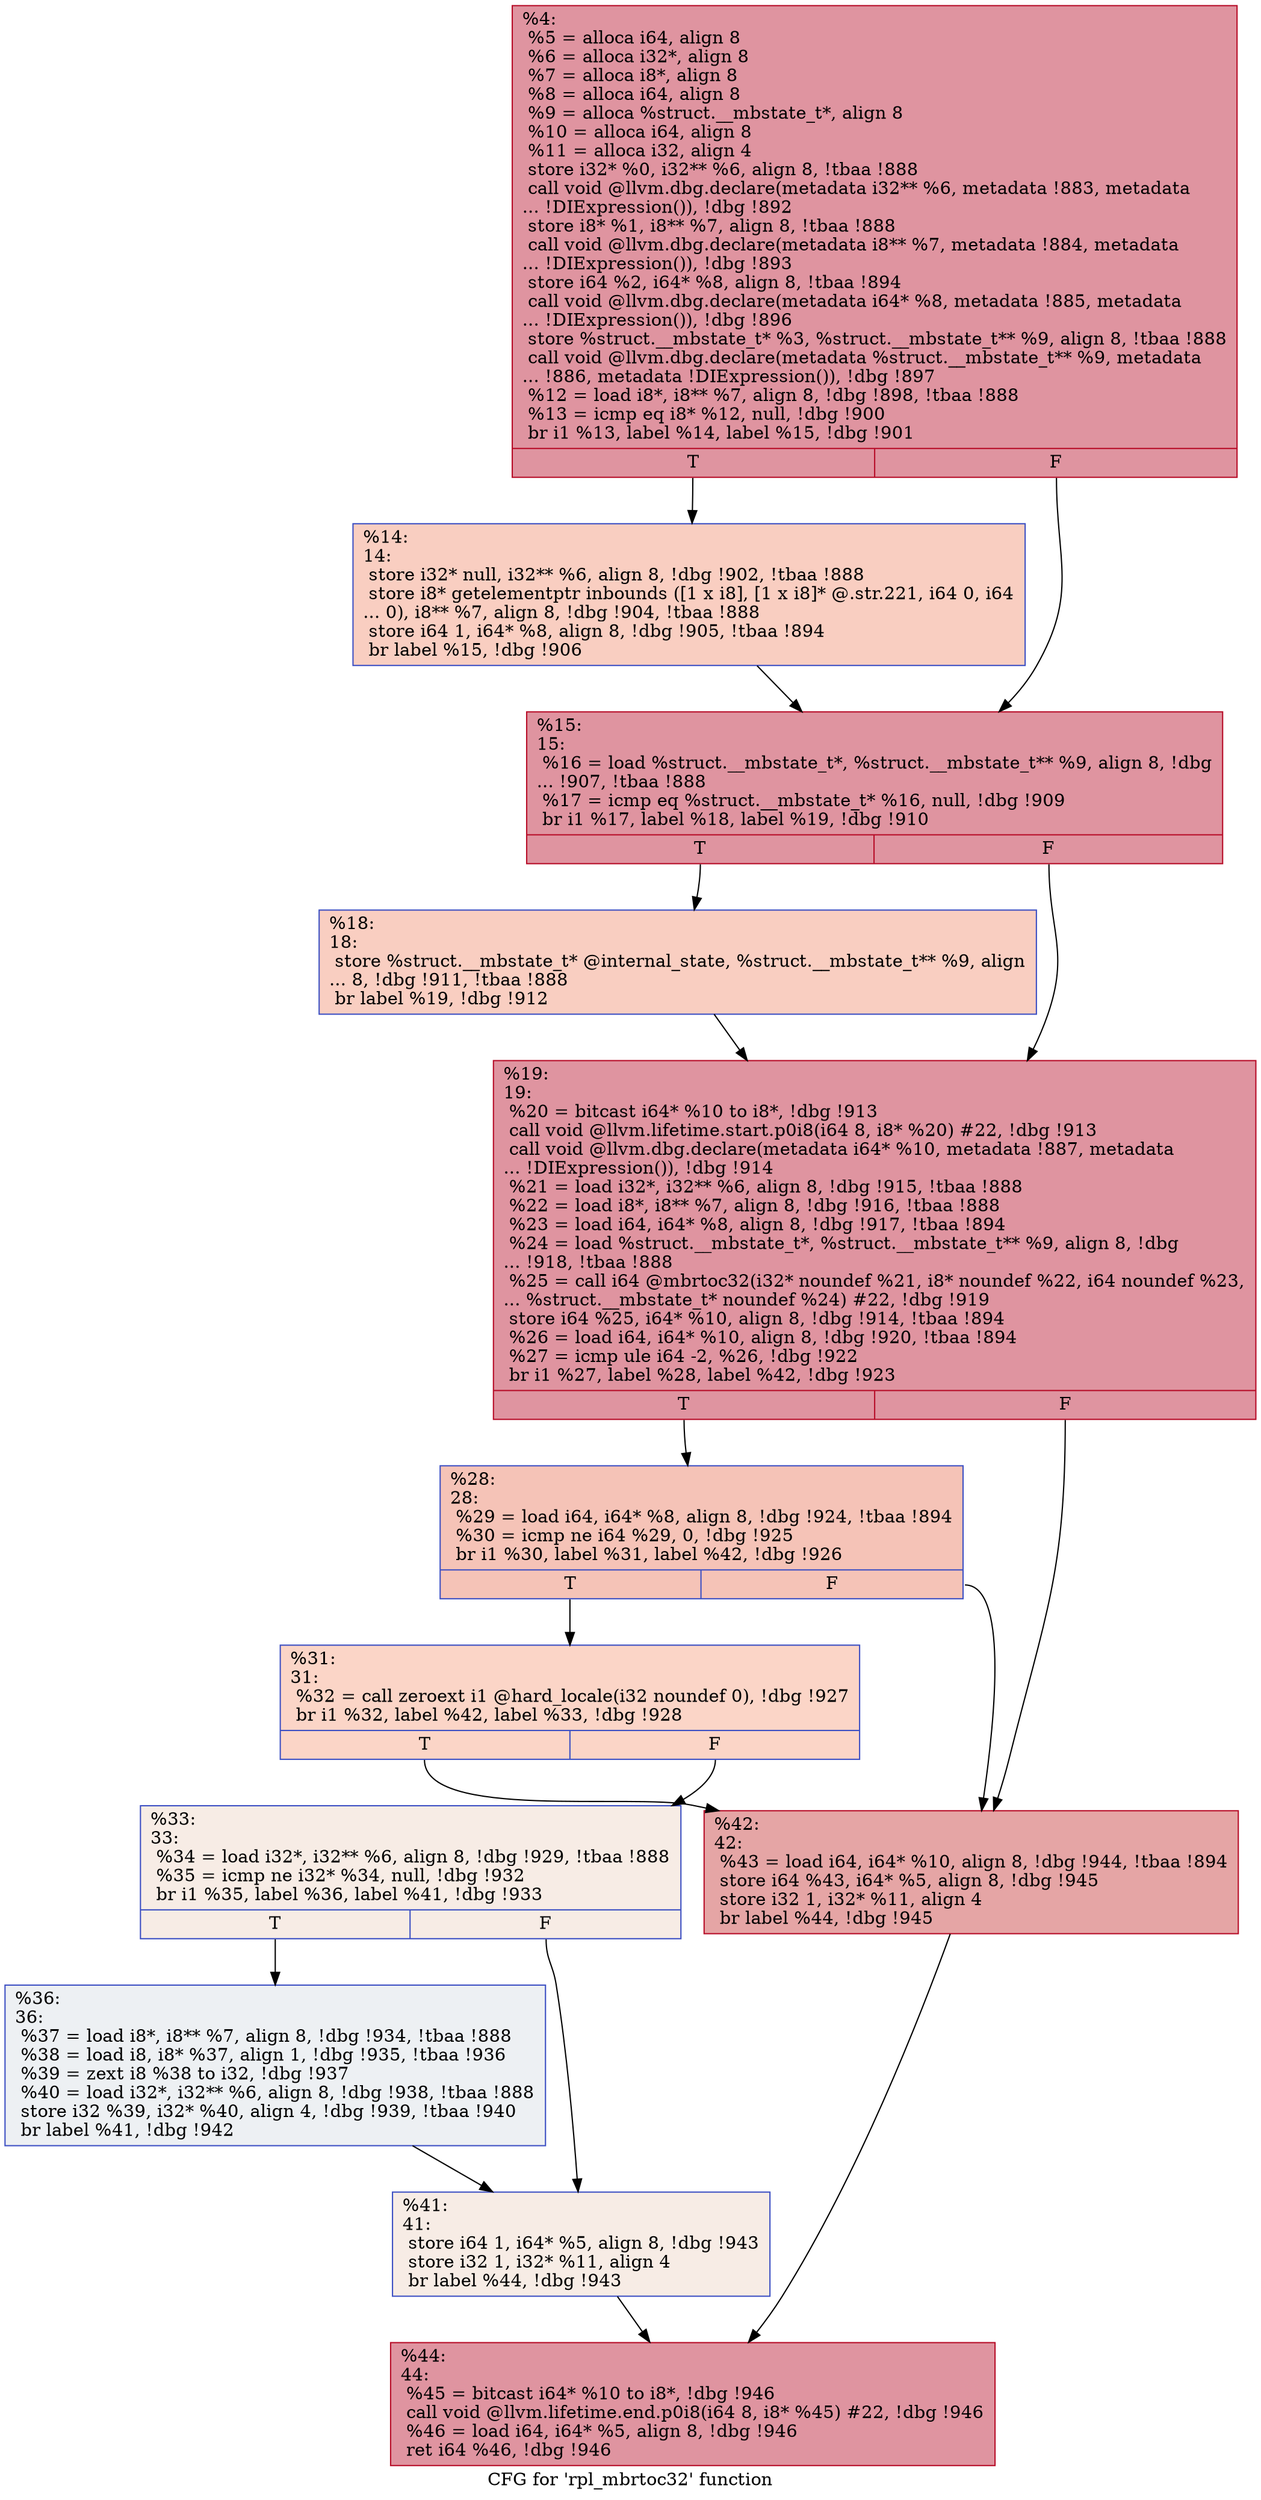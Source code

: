 digraph "CFG for 'rpl_mbrtoc32' function" {
	label="CFG for 'rpl_mbrtoc32' function";

	Node0x14ef260 [shape=record,color="#b70d28ff", style=filled, fillcolor="#b70d2870",label="{%4:\l  %5 = alloca i64, align 8\l  %6 = alloca i32*, align 8\l  %7 = alloca i8*, align 8\l  %8 = alloca i64, align 8\l  %9 = alloca %struct.__mbstate_t*, align 8\l  %10 = alloca i64, align 8\l  %11 = alloca i32, align 4\l  store i32* %0, i32** %6, align 8, !tbaa !888\l  call void @llvm.dbg.declare(metadata i32** %6, metadata !883, metadata\l... !DIExpression()), !dbg !892\l  store i8* %1, i8** %7, align 8, !tbaa !888\l  call void @llvm.dbg.declare(metadata i8** %7, metadata !884, metadata\l... !DIExpression()), !dbg !893\l  store i64 %2, i64* %8, align 8, !tbaa !894\l  call void @llvm.dbg.declare(metadata i64* %8, metadata !885, metadata\l... !DIExpression()), !dbg !896\l  store %struct.__mbstate_t* %3, %struct.__mbstate_t** %9, align 8, !tbaa !888\l  call void @llvm.dbg.declare(metadata %struct.__mbstate_t** %9, metadata\l... !886, metadata !DIExpression()), !dbg !897\l  %12 = load i8*, i8** %7, align 8, !dbg !898, !tbaa !888\l  %13 = icmp eq i8* %12, null, !dbg !900\l  br i1 %13, label %14, label %15, !dbg !901\l|{<s0>T|<s1>F}}"];
	Node0x14ef260:s0 -> Node0x14f07a0;
	Node0x14ef260:s1 -> Node0x14f07f0;
	Node0x14f07a0 [shape=record,color="#3d50c3ff", style=filled, fillcolor="#f2907270",label="{%14:\l14:                                               \l  store i32* null, i32** %6, align 8, !dbg !902, !tbaa !888\l  store i8* getelementptr inbounds ([1 x i8], [1 x i8]* @.str.221, i64 0, i64\l... 0), i8** %7, align 8, !dbg !904, !tbaa !888\l  store i64 1, i64* %8, align 8, !dbg !905, !tbaa !894\l  br label %15, !dbg !906\l}"];
	Node0x14f07a0 -> Node0x14f07f0;
	Node0x14f07f0 [shape=record,color="#b70d28ff", style=filled, fillcolor="#b70d2870",label="{%15:\l15:                                               \l  %16 = load %struct.__mbstate_t*, %struct.__mbstate_t** %9, align 8, !dbg\l... !907, !tbaa !888\l  %17 = icmp eq %struct.__mbstate_t* %16, null, !dbg !909\l  br i1 %17, label %18, label %19, !dbg !910\l|{<s0>T|<s1>F}}"];
	Node0x14f07f0:s0 -> Node0x14f0840;
	Node0x14f07f0:s1 -> Node0x14f0890;
	Node0x14f0840 [shape=record,color="#3d50c3ff", style=filled, fillcolor="#f2907270",label="{%18:\l18:                                               \l  store %struct.__mbstate_t* @internal_state, %struct.__mbstate_t** %9, align\l... 8, !dbg !911, !tbaa !888\l  br label %19, !dbg !912\l}"];
	Node0x14f0840 -> Node0x14f0890;
	Node0x14f0890 [shape=record,color="#b70d28ff", style=filled, fillcolor="#b70d2870",label="{%19:\l19:                                               \l  %20 = bitcast i64* %10 to i8*, !dbg !913\l  call void @llvm.lifetime.start.p0i8(i64 8, i8* %20) #22, !dbg !913\l  call void @llvm.dbg.declare(metadata i64* %10, metadata !887, metadata\l... !DIExpression()), !dbg !914\l  %21 = load i32*, i32** %6, align 8, !dbg !915, !tbaa !888\l  %22 = load i8*, i8** %7, align 8, !dbg !916, !tbaa !888\l  %23 = load i64, i64* %8, align 8, !dbg !917, !tbaa !894\l  %24 = load %struct.__mbstate_t*, %struct.__mbstate_t** %9, align 8, !dbg\l... !918, !tbaa !888\l  %25 = call i64 @mbrtoc32(i32* noundef %21, i8* noundef %22, i64 noundef %23,\l... %struct.__mbstate_t* noundef %24) #22, !dbg !919\l  store i64 %25, i64* %10, align 8, !dbg !914, !tbaa !894\l  %26 = load i64, i64* %10, align 8, !dbg !920, !tbaa !894\l  %27 = icmp ule i64 -2, %26, !dbg !922\l  br i1 %27, label %28, label %42, !dbg !923\l|{<s0>T|<s1>F}}"];
	Node0x14f0890:s0 -> Node0x14f08e0;
	Node0x14f0890:s1 -> Node0x14f0a70;
	Node0x14f08e0 [shape=record,color="#3d50c3ff", style=filled, fillcolor="#e8765c70",label="{%28:\l28:                                               \l  %29 = load i64, i64* %8, align 8, !dbg !924, !tbaa !894\l  %30 = icmp ne i64 %29, 0, !dbg !925\l  br i1 %30, label %31, label %42, !dbg !926\l|{<s0>T|<s1>F}}"];
	Node0x14f08e0:s0 -> Node0x14f0930;
	Node0x14f08e0:s1 -> Node0x14f0a70;
	Node0x14f0930 [shape=record,color="#3d50c3ff", style=filled, fillcolor="#f5a08170",label="{%31:\l31:                                               \l  %32 = call zeroext i1 @hard_locale(i32 noundef 0), !dbg !927\l  br i1 %32, label %42, label %33, !dbg !928\l|{<s0>T|<s1>F}}"];
	Node0x14f0930:s0 -> Node0x14f0a70;
	Node0x14f0930:s1 -> Node0x14f0980;
	Node0x14f0980 [shape=record,color="#3d50c3ff", style=filled, fillcolor="#ecd3c570",label="{%33:\l33:                                               \l  %34 = load i32*, i32** %6, align 8, !dbg !929, !tbaa !888\l  %35 = icmp ne i32* %34, null, !dbg !932\l  br i1 %35, label %36, label %41, !dbg !933\l|{<s0>T|<s1>F}}"];
	Node0x14f0980:s0 -> Node0x14f09d0;
	Node0x14f0980:s1 -> Node0x14f0a20;
	Node0x14f09d0 [shape=record,color="#3d50c3ff", style=filled, fillcolor="#d6dce470",label="{%36:\l36:                                               \l  %37 = load i8*, i8** %7, align 8, !dbg !934, !tbaa !888\l  %38 = load i8, i8* %37, align 1, !dbg !935, !tbaa !936\l  %39 = zext i8 %38 to i32, !dbg !937\l  %40 = load i32*, i32** %6, align 8, !dbg !938, !tbaa !888\l  store i32 %39, i32* %40, align 4, !dbg !939, !tbaa !940\l  br label %41, !dbg !942\l}"];
	Node0x14f09d0 -> Node0x14f0a20;
	Node0x14f0a20 [shape=record,color="#3d50c3ff", style=filled, fillcolor="#ecd3c570",label="{%41:\l41:                                               \l  store i64 1, i64* %5, align 8, !dbg !943\l  store i32 1, i32* %11, align 4\l  br label %44, !dbg !943\l}"];
	Node0x14f0a20 -> Node0x14f0ac0;
	Node0x14f0a70 [shape=record,color="#b70d28ff", style=filled, fillcolor="#c5333470",label="{%42:\l42:                                               \l  %43 = load i64, i64* %10, align 8, !dbg !944, !tbaa !894\l  store i64 %43, i64* %5, align 8, !dbg !945\l  store i32 1, i32* %11, align 4\l  br label %44, !dbg !945\l}"];
	Node0x14f0a70 -> Node0x14f0ac0;
	Node0x14f0ac0 [shape=record,color="#b70d28ff", style=filled, fillcolor="#b70d2870",label="{%44:\l44:                                               \l  %45 = bitcast i64* %10 to i8*, !dbg !946\l  call void @llvm.lifetime.end.p0i8(i64 8, i8* %45) #22, !dbg !946\l  %46 = load i64, i64* %5, align 8, !dbg !946\l  ret i64 %46, !dbg !946\l}"];
}

